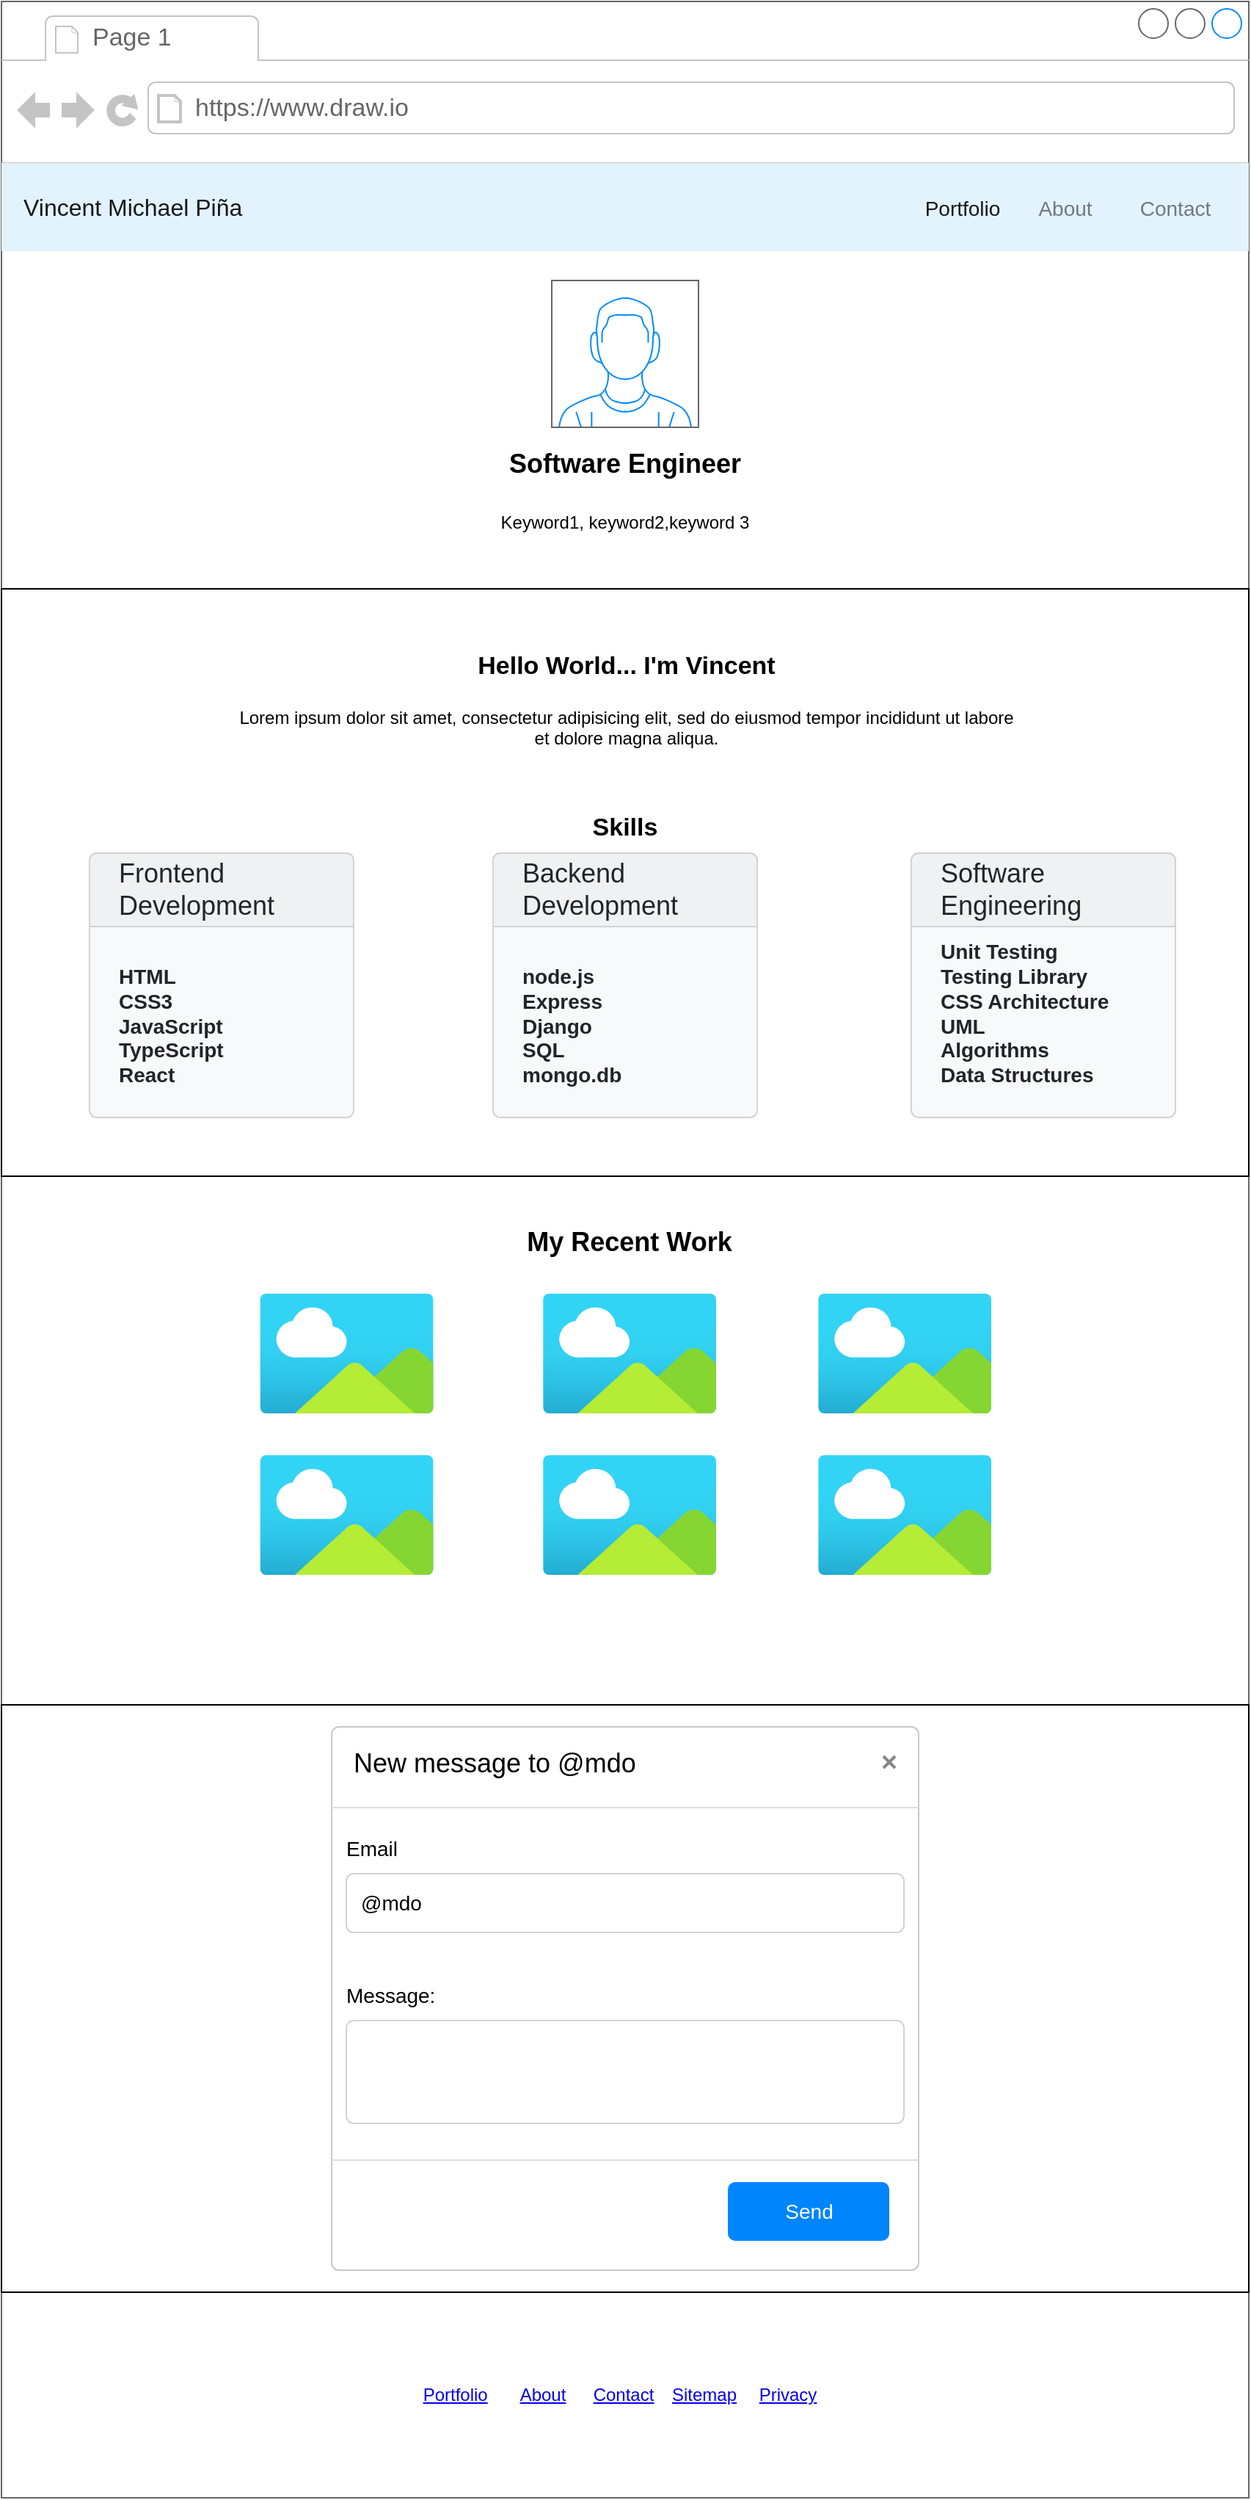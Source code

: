 <mxfile version="22.0.8" type="github">
  <diagram name="Page-1" id="XlE-0C6o8y30-eeL6oOy">
    <mxGraphModel dx="932" dy="1294" grid="1" gridSize="10" guides="1" tooltips="1" connect="1" arrows="1" fold="1" page="1" pageScale="1" pageWidth="850" pageHeight="1100" math="0" shadow="0">
      <root>
        <mxCell id="0" />
        <mxCell id="1" parent="0" />
        <mxCell id="rwHA0TyBY590ie5g_p2f-1" value="" style="strokeWidth=1;shadow=0;dashed=0;align=center;html=1;shape=mxgraph.mockup.containers.browserWindow;rSize=0;strokeColor=#666666;strokeColor2=#008cff;strokeColor3=#c4c4c4;mainText=,;recursiveResize=0;" parent="1" vertex="1">
          <mxGeometry width="850" height="1700" as="geometry" />
        </mxCell>
        <mxCell id="rwHA0TyBY590ie5g_p2f-2" value="Page 1" style="strokeWidth=1;shadow=0;dashed=0;align=center;html=1;shape=mxgraph.mockup.containers.anchor;fontSize=17;fontColor=#666666;align=left;whiteSpace=wrap;" parent="rwHA0TyBY590ie5g_p2f-1" vertex="1">
          <mxGeometry x="60" y="12" width="110" height="26" as="geometry" />
        </mxCell>
        <mxCell id="rwHA0TyBY590ie5g_p2f-3" value="https://www.draw.io" style="strokeWidth=1;shadow=0;dashed=0;align=center;html=1;shape=mxgraph.mockup.containers.anchor;rSize=0;fontSize=17;fontColor=#666666;align=left;" parent="rwHA0TyBY590ie5g_p2f-1" vertex="1">
          <mxGeometry x="130" y="60" width="250" height="26" as="geometry" />
        </mxCell>
        <mxCell id="KD_F_zdYgze2b5Napnwy-1" value="Vincent Michael Piña" style="html=1;shadow=0;dashed=0;fillColor=#E3F3FD;strokeColor=none;fontSize=16;fontColor=#161819;align=left;spacing=15;" vertex="1" parent="rwHA0TyBY590ie5g_p2f-1">
          <mxGeometry y="110" width="850" height="60" as="geometry" />
        </mxCell>
        <mxCell id="KD_F_zdYgze2b5Napnwy-11" value="About" style="fillColor=none;strokeColor=none;fontSize=14;fontColor=#71797E;align=center;" vertex="1" parent="KD_F_zdYgze2b5Napnwy-1">
          <mxGeometry width="70" height="40" relative="1" as="geometry">
            <mxPoint x="690" y="10" as="offset" />
          </mxGeometry>
        </mxCell>
        <mxCell id="KD_F_zdYgze2b5Napnwy-12" value="Portfolio" style="fillColor=none;strokeColor=none;fontSize=14;fontColor=#161819;align=center;" vertex="1" parent="KD_F_zdYgze2b5Napnwy-1">
          <mxGeometry width="70" height="40" relative="1" as="geometry">
            <mxPoint x="620" y="10" as="offset" />
          </mxGeometry>
        </mxCell>
        <mxCell id="KD_F_zdYgze2b5Napnwy-13" value="Contact" style="fillColor=none;strokeColor=none;fontSize=14;fontColor=#71797E;align=center;spacingRight=0;" vertex="1" parent="KD_F_zdYgze2b5Napnwy-1">
          <mxGeometry width="80" height="40" relative="1" as="geometry">
            <mxPoint x="760" y="10" as="offset" />
          </mxGeometry>
        </mxCell>
        <mxCell id="KD_F_zdYgze2b5Napnwy-14" value="&lt;h2&gt;Software Engineer&lt;/h2&gt;" style="text;html=1;strokeColor=none;fillColor=none;align=center;verticalAlign=middle;whiteSpace=wrap;rounded=0;" vertex="1" parent="rwHA0TyBY590ie5g_p2f-1">
          <mxGeometry x="265" y="290" width="320" height="50" as="geometry" />
        </mxCell>
        <mxCell id="KD_F_zdYgze2b5Napnwy-15" value="" style="verticalLabelPosition=bottom;shadow=0;dashed=0;align=center;html=1;verticalAlign=top;strokeWidth=1;shape=mxgraph.mockup.containers.userMale;strokeColor=#666666;strokeColor2=#008cff;" vertex="1" parent="rwHA0TyBY590ie5g_p2f-1">
          <mxGeometry x="375" y="190" width="100" height="100" as="geometry" />
        </mxCell>
        <mxCell id="KD_F_zdYgze2b5Napnwy-16" value="Keyword1, keyword2,keyword 3" style="text;html=1;strokeColor=none;fillColor=none;align=center;verticalAlign=middle;whiteSpace=wrap;rounded=0;" vertex="1" parent="rwHA0TyBY590ie5g_p2f-1">
          <mxGeometry x="295" y="340" width="260" height="30" as="geometry" />
        </mxCell>
        <mxCell id="KD_F_zdYgze2b5Napnwy-18" value="" style="rounded=0;whiteSpace=wrap;html=1;" vertex="1" parent="rwHA0TyBY590ie5g_p2f-1">
          <mxGeometry y="400" width="850" height="400" as="geometry" />
        </mxCell>
        <mxCell id="KD_F_zdYgze2b5Napnwy-19" value="&lt;h1 style=&quot;text-align: center;&quot;&gt;&lt;font style=&quot;font-size: 17px;&quot;&gt;Hello World... I&#39;m Vincent&lt;/font&gt;&lt;/h1&gt;&lt;p style=&quot;text-align: center;&quot;&gt;Lorem ipsum dolor sit amet, consectetur adipisicing elit, sed do eiusmod tempor incididunt ut labore et dolore magna aliqua.&lt;/p&gt;" style="text;html=1;strokeColor=none;fillColor=none;spacing=5;spacingTop=-20;whiteSpace=wrap;overflow=hidden;rounded=0;" vertex="1" parent="rwHA0TyBY590ie5g_p2f-1">
          <mxGeometry x="155" y="430" width="540" height="120" as="geometry" />
        </mxCell>
        <mxCell id="KD_F_zdYgze2b5Napnwy-22" value="&lt;h2&gt;My Recent Work&lt;/h2&gt;" style="text;html=1;strokeColor=none;fillColor=none;align=center;verticalAlign=middle;whiteSpace=wrap;rounded=0;" vertex="1" parent="rwHA0TyBY590ie5g_p2f-1">
          <mxGeometry x="267.78" y="820" width="320" height="50" as="geometry" />
        </mxCell>
        <mxCell id="KD_F_zdYgze2b5Napnwy-24" value="" style="image;aspect=fixed;html=1;points=[];align=center;fontSize=12;image=img/lib/azure2/general/Image.svg;" vertex="1" parent="rwHA0TyBY590ie5g_p2f-1">
          <mxGeometry x="368.78" y="880" width="118.55" height="81.5" as="geometry" />
        </mxCell>
        <mxCell id="KD_F_zdYgze2b5Napnwy-25" value="" style="image;aspect=fixed;html=1;points=[];align=center;fontSize=12;image=img/lib/azure2/general/Image.svg;" vertex="1" parent="rwHA0TyBY590ie5g_p2f-1">
          <mxGeometry x="368.78" y="990" width="118.55" height="81.5" as="geometry" />
        </mxCell>
        <mxCell id="KD_F_zdYgze2b5Napnwy-26" value="" style="image;aspect=fixed;html=1;points=[];align=center;fontSize=12;image=img/lib/azure2/general/Image.svg;" vertex="1" parent="rwHA0TyBY590ie5g_p2f-1">
          <mxGeometry x="176" y="880" width="118.55" height="81.5" as="geometry" />
        </mxCell>
        <mxCell id="KD_F_zdYgze2b5Napnwy-27" value="" style="image;aspect=fixed;html=1;points=[];align=center;fontSize=12;image=img/lib/azure2/general/Image.svg;" vertex="1" parent="rwHA0TyBY590ie5g_p2f-1">
          <mxGeometry x="176" y="990" width="118.55" height="81.5" as="geometry" />
        </mxCell>
        <mxCell id="KD_F_zdYgze2b5Napnwy-28" value="" style="image;aspect=fixed;html=1;points=[];align=center;fontSize=12;image=img/lib/azure2/general/Image.svg;" vertex="1" parent="rwHA0TyBY590ie5g_p2f-1">
          <mxGeometry x="556.33" y="880" width="118.55" height="81.5" as="geometry" />
        </mxCell>
        <mxCell id="KD_F_zdYgze2b5Napnwy-29" value="" style="image;aspect=fixed;html=1;points=[];align=center;fontSize=12;image=img/lib/azure2/general/Image.svg;" vertex="1" parent="rwHA0TyBY590ie5g_p2f-1">
          <mxGeometry x="556.33" y="990" width="118.55" height="81.5" as="geometry" />
        </mxCell>
        <mxCell id="KD_F_zdYgze2b5Napnwy-31" value="&lt;h1 style=&quot;&quot;&gt;&lt;span style=&quot;background-color: initial; font-size: 17px;&quot;&gt;Skills&lt;/span&gt;&lt;/h1&gt;" style="text;html=1;strokeColor=none;fillColor=none;spacing=5;spacingTop=-20;whiteSpace=wrap;overflow=hidden;rounded=0;align=center;" vertex="1" parent="rwHA0TyBY590ie5g_p2f-1">
          <mxGeometry x="155" y="540" width="540" height="40" as="geometry" />
        </mxCell>
        <mxCell id="KD_F_zdYgze2b5Napnwy-34" value="&lt;span style=&quot;&quot;&gt;&lt;b&gt;HTML&lt;br&gt;CSS3&lt;br&gt;JavaScript&lt;br&gt;TypeScript&lt;br&gt;React&lt;br&gt;&lt;/b&gt;&lt;/span&gt;" style="html=1;shadow=0;dashed=0;shape=mxgraph.bootstrap.rrect;rSize=5;strokeColor=#D2D3D4;html=1;whiteSpace=wrap;fillColor=#F8F9FA;fontColor=#212529;verticalAlign=bottom;align=left;spacing=20;spacingBottom=0;fontSize=14;" vertex="1" parent="rwHA0TyBY590ie5g_p2f-1">
          <mxGeometry x="60" y="580" width="180" height="180" as="geometry" />
        </mxCell>
        <mxCell id="KD_F_zdYgze2b5Napnwy-35" value="Frontend Development" style="html=1;shadow=0;dashed=0;shape=mxgraph.bootstrap.topButton;rSize=5;perimeter=none;whiteSpace=wrap;fillColor=#F0F1F2;strokeColor=#D2D3D4;fontColor=#212529;resizeWidth=1;fontSize=18;align=left;spacing=20;" vertex="1" parent="KD_F_zdYgze2b5Napnwy-34">
          <mxGeometry width="180" height="50" relative="1" as="geometry" />
        </mxCell>
        <mxCell id="KD_F_zdYgze2b5Napnwy-36" value="&lt;span style=&quot;&quot;&gt;&lt;b&gt;node.js&lt;br&gt;Express&lt;br&gt;Django&lt;br&gt;SQL&lt;br&gt;mongo.db&lt;br&gt;&lt;/b&gt;&lt;/span&gt;" style="html=1;shadow=0;dashed=0;shape=mxgraph.bootstrap.rrect;rSize=5;strokeColor=#D2D3D4;html=1;whiteSpace=wrap;fillColor=#F8F9FA;fontColor=#212529;verticalAlign=bottom;align=left;spacing=20;spacingBottom=0;fontSize=14;" vertex="1" parent="rwHA0TyBY590ie5g_p2f-1">
          <mxGeometry x="335" y="580" width="180" height="180" as="geometry" />
        </mxCell>
        <mxCell id="KD_F_zdYgze2b5Napnwy-37" value="Backend Development" style="html=1;shadow=0;dashed=0;shape=mxgraph.bootstrap.topButton;rSize=5;perimeter=none;whiteSpace=wrap;fillColor=#F0F1F2;strokeColor=#D2D3D4;fontColor=#212529;resizeWidth=1;fontSize=18;align=left;spacing=20;" vertex="1" parent="KD_F_zdYgze2b5Napnwy-36">
          <mxGeometry width="180" height="50" relative="1" as="geometry" />
        </mxCell>
        <mxCell id="KD_F_zdYgze2b5Napnwy-38" value="&lt;span style=&quot;&quot;&gt;&lt;b&gt;Unit Testing&lt;br&gt;Testing Library&lt;br&gt;CSS Architecture&lt;br&gt;UML&lt;br&gt;Algorithms&lt;br&gt;Data Structures&lt;br&gt;&lt;/b&gt;&lt;/span&gt;" style="html=1;shadow=0;dashed=0;shape=mxgraph.bootstrap.rrect;rSize=5;strokeColor=#D2D3D4;html=1;whiteSpace=wrap;fillColor=#F8F9FA;fontColor=#212529;verticalAlign=bottom;align=left;spacing=20;spacingBottom=0;fontSize=14;" vertex="1" parent="rwHA0TyBY590ie5g_p2f-1">
          <mxGeometry x="620" y="580" width="180" height="180" as="geometry" />
        </mxCell>
        <mxCell id="KD_F_zdYgze2b5Napnwy-39" value="Software Engineering" style="html=1;shadow=0;dashed=0;shape=mxgraph.bootstrap.topButton;rSize=5;perimeter=none;whiteSpace=wrap;fillColor=#F0F1F2;strokeColor=#D2D3D4;fontColor=#212529;resizeWidth=1;fontSize=18;align=left;spacing=20;" vertex="1" parent="KD_F_zdYgze2b5Napnwy-38">
          <mxGeometry width="180" height="50" relative="1" as="geometry" />
        </mxCell>
        <mxCell id="KD_F_zdYgze2b5Napnwy-40" value="" style="rounded=0;whiteSpace=wrap;html=1;" vertex="1" parent="rwHA0TyBY590ie5g_p2f-1">
          <mxGeometry y="1160" width="850" height="400" as="geometry" />
        </mxCell>
        <mxCell id="KD_F_zdYgze2b5Napnwy-41" value="New message to @mdo" style="html=1;shadow=0;dashed=0;shape=mxgraph.bootstrap.rrect;rSize=5;html=1;strokeColor=#C8C8C8;fillColor=#ffffff;whiteSpace=wrap;verticalAlign=top;align=left;fontSize=18;spacing=15;spacingTop=-5;" vertex="1" parent="rwHA0TyBY590ie5g_p2f-1">
          <mxGeometry x="225" y="1175" width="400" height="370" as="geometry" />
        </mxCell>
        <mxCell id="KD_F_zdYgze2b5Napnwy-42" value="" style="shape=line;strokeColor=#dddddd;resizeWidth=1;" vertex="1" parent="KD_F_zdYgze2b5Napnwy-41">
          <mxGeometry width="400" height="10" relative="1" as="geometry">
            <mxPoint y="50" as="offset" />
          </mxGeometry>
        </mxCell>
        <mxCell id="KD_F_zdYgze2b5Napnwy-43" value="" style="html=1;shadow=0;dashed=0;shape=mxgraph.bootstrap.x;strokeColor=#868686;strokeWidth=2;" vertex="1" parent="KD_F_zdYgze2b5Napnwy-41">
          <mxGeometry x="1" width="8" height="8" relative="1" as="geometry">
            <mxPoint x="-24" y="20" as="offset" />
          </mxGeometry>
        </mxCell>
        <mxCell id="KD_F_zdYgze2b5Napnwy-44" value="Email" style="strokeColor=none;fillColor=none;resizeWidth=1;align=left;verticalAlign=top;spacing=10;fontSize=14;whiteSpace=wrap;html=1;" vertex="1" parent="KD_F_zdYgze2b5Napnwy-41">
          <mxGeometry width="400" height="40" relative="1" as="geometry">
            <mxPoint y="60" as="offset" />
          </mxGeometry>
        </mxCell>
        <mxCell id="KD_F_zdYgze2b5Napnwy-45" value="@mdo" style="html=1;shadow=0;dashed=0;shape=mxgraph.bootstrap.rrect;rSize=5;strokeColor=#CED4DA;fillColor=none;align=left;verticalAlign=middle;spacing=10;fontSize=14;whiteSpace=wrap;html=1;" vertex="1" parent="KD_F_zdYgze2b5Napnwy-41">
          <mxGeometry width="380" height="40" relative="1" as="geometry">
            <mxPoint x="10" y="100" as="offset" />
          </mxGeometry>
        </mxCell>
        <mxCell id="KD_F_zdYgze2b5Napnwy-46" value="Message:" style="strokeColor=none;fillColor=none;resizeWidth=1;align=left;verticalAlign=top;spacing=10;fontSize=14;whiteSpace=wrap;html=1;" vertex="1" parent="KD_F_zdYgze2b5Napnwy-41">
          <mxGeometry width="400" height="40" relative="1" as="geometry">
            <mxPoint y="160" as="offset" />
          </mxGeometry>
        </mxCell>
        <mxCell id="KD_F_zdYgze2b5Napnwy-47" value="" style="html=1;shadow=0;dashed=0;shape=mxgraph.bootstrap.rrect;rSize=5;strokeColor=#CED4DA;fillColor=none;align=left;verticalAlign=middle;spacing=10;fontSize=14;whiteSpace=wrap;html=1;" vertex="1" parent="KD_F_zdYgze2b5Napnwy-41">
          <mxGeometry width="380" height="70" relative="1" as="geometry">
            <mxPoint x="10" y="200" as="offset" />
          </mxGeometry>
        </mxCell>
        <mxCell id="KD_F_zdYgze2b5Napnwy-48" value="" style="shape=line;strokeColor=#dddddd;resizeWidth=1;" vertex="1" parent="KD_F_zdYgze2b5Napnwy-41">
          <mxGeometry width="400" height="10" relative="1" as="geometry">
            <mxPoint y="290" as="offset" />
          </mxGeometry>
        </mxCell>
        <mxCell id="KD_F_zdYgze2b5Napnwy-49" value="Send" style="html=1;shadow=0;dashed=0;shape=mxgraph.bootstrap.rrect;rSize=5;fillColor=#0085FC;strokeColor=none;fontColor=#FFFFFF;fontSize=14;" vertex="1" parent="KD_F_zdYgze2b5Napnwy-41">
          <mxGeometry x="1" y="1" width="110" height="40" relative="1" as="geometry">
            <mxPoint x="-130" y="-60" as="offset" />
          </mxGeometry>
        </mxCell>
        <UserObject label="Portfolio&lt;span style=&quot;white-space: pre;&quot;&gt;&#x9;&lt;/span&gt;" link="https://www.draw.io" id="KD_F_zdYgze2b5Napnwy-53">
          <mxCell style="text;html=1;strokeColor=none;fillColor=none;whiteSpace=wrap;align=center;verticalAlign=middle;fontColor=#0000EE;fontStyle=4;" vertex="1" parent="rwHA0TyBY590ie5g_p2f-1">
            <mxGeometry x="284" y="1610" width="60" height="40" as="geometry" />
          </mxCell>
        </UserObject>
        <UserObject label="About" link="https://www.draw.io" id="KD_F_zdYgze2b5Napnwy-54">
          <mxCell style="text;html=1;strokeColor=none;fillColor=none;whiteSpace=wrap;align=center;verticalAlign=middle;fontColor=#0000EE;fontStyle=4;" vertex="1" parent="rwHA0TyBY590ie5g_p2f-1">
            <mxGeometry x="339" y="1610" width="60" height="40" as="geometry" />
          </mxCell>
        </UserObject>
        <UserObject label="Contact" link="https://www.draw.io" id="KD_F_zdYgze2b5Napnwy-55">
          <mxCell style="text;html=1;strokeColor=none;fillColor=none;whiteSpace=wrap;align=center;verticalAlign=middle;fontColor=#0000EE;fontStyle=4;" vertex="1" parent="rwHA0TyBY590ie5g_p2f-1">
            <mxGeometry x="394" y="1610" width="60" height="40" as="geometry" />
          </mxCell>
        </UserObject>
        <UserObject label="Sitemap" link="https://www.draw.io" id="KD_F_zdYgze2b5Napnwy-56">
          <mxCell style="text;html=1;strokeColor=none;fillColor=none;whiteSpace=wrap;align=center;verticalAlign=middle;fontColor=#0000EE;fontStyle=4;" vertex="1" parent="rwHA0TyBY590ie5g_p2f-1">
            <mxGeometry x="449" y="1610" width="60" height="40" as="geometry" />
          </mxCell>
        </UserObject>
        <UserObject label="Privacy" link="https://www.draw.io" id="KD_F_zdYgze2b5Napnwy-57">
          <mxCell style="text;html=1;strokeColor=none;fillColor=none;whiteSpace=wrap;align=center;verticalAlign=middle;fontColor=#0000EE;fontStyle=4;" vertex="1" parent="rwHA0TyBY590ie5g_p2f-1">
            <mxGeometry x="505.89" y="1610" width="60" height="40" as="geometry" />
          </mxCell>
        </UserObject>
      </root>
    </mxGraphModel>
  </diagram>
</mxfile>

